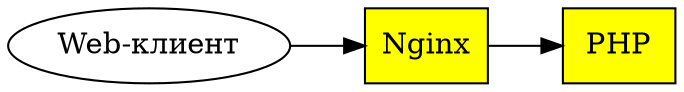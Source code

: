 digraph {
    rankdir=LR;
    WebClient [style=rounded, label="Web-клиент"];
    Nginx [fillcolor=yellow, style=filled, shape=box];
    PHP [fillcolor=yellow, style=filled, shape=box];
    WebClient -> Nginx;
    Nginx -> PHP;
}

